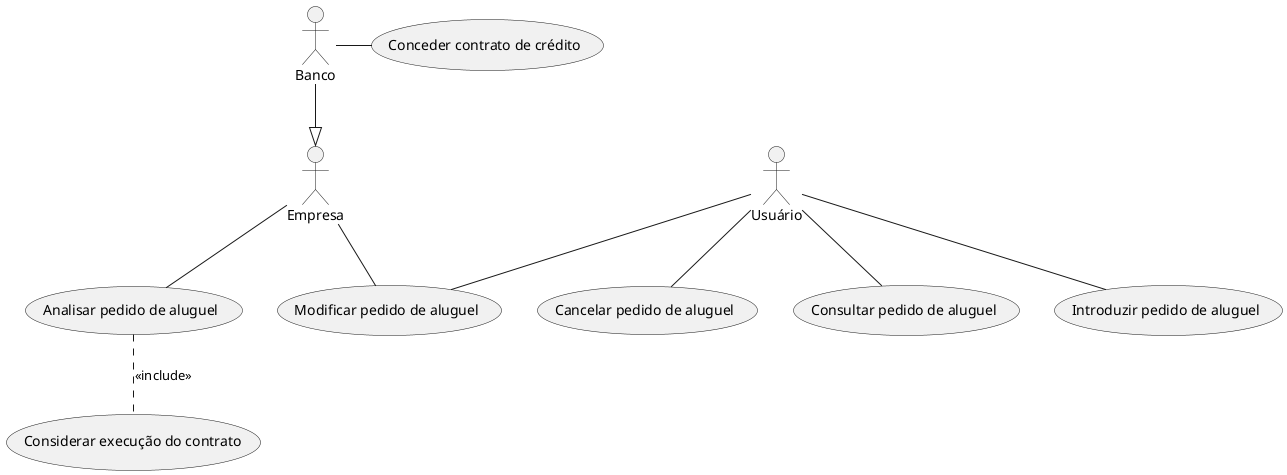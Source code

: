 @startuml useCaseDiagram

:Usuário: as U
:Banco: as B
:Empresa: as E

B --|> E

(Introduzir pedido de aluguel) as IntroPedido
(Cancelar pedido de aluguel) as CancelarPedido
(Consultar pedido de aluguel) as ConsultarPedido
(Modificar pedido de aluguel) as ModificarPedido

(Analisar pedido de aluguel) as AnalisarPedido

(Considerar execução do contrato) as ConsultarViabilidade

(Conceder contrato de crédito) as ConcederContrato

U -- IntroPedido
U -- CancelarPedido
U -- ConsultarPedido
U -- ModificarPedido
E -- ModificarPedido
E --  AnalisarPedido
B -right-- ConcederContrato
AnalisarPedido .. ConsultarViabilidade : <<include>>

@enduml